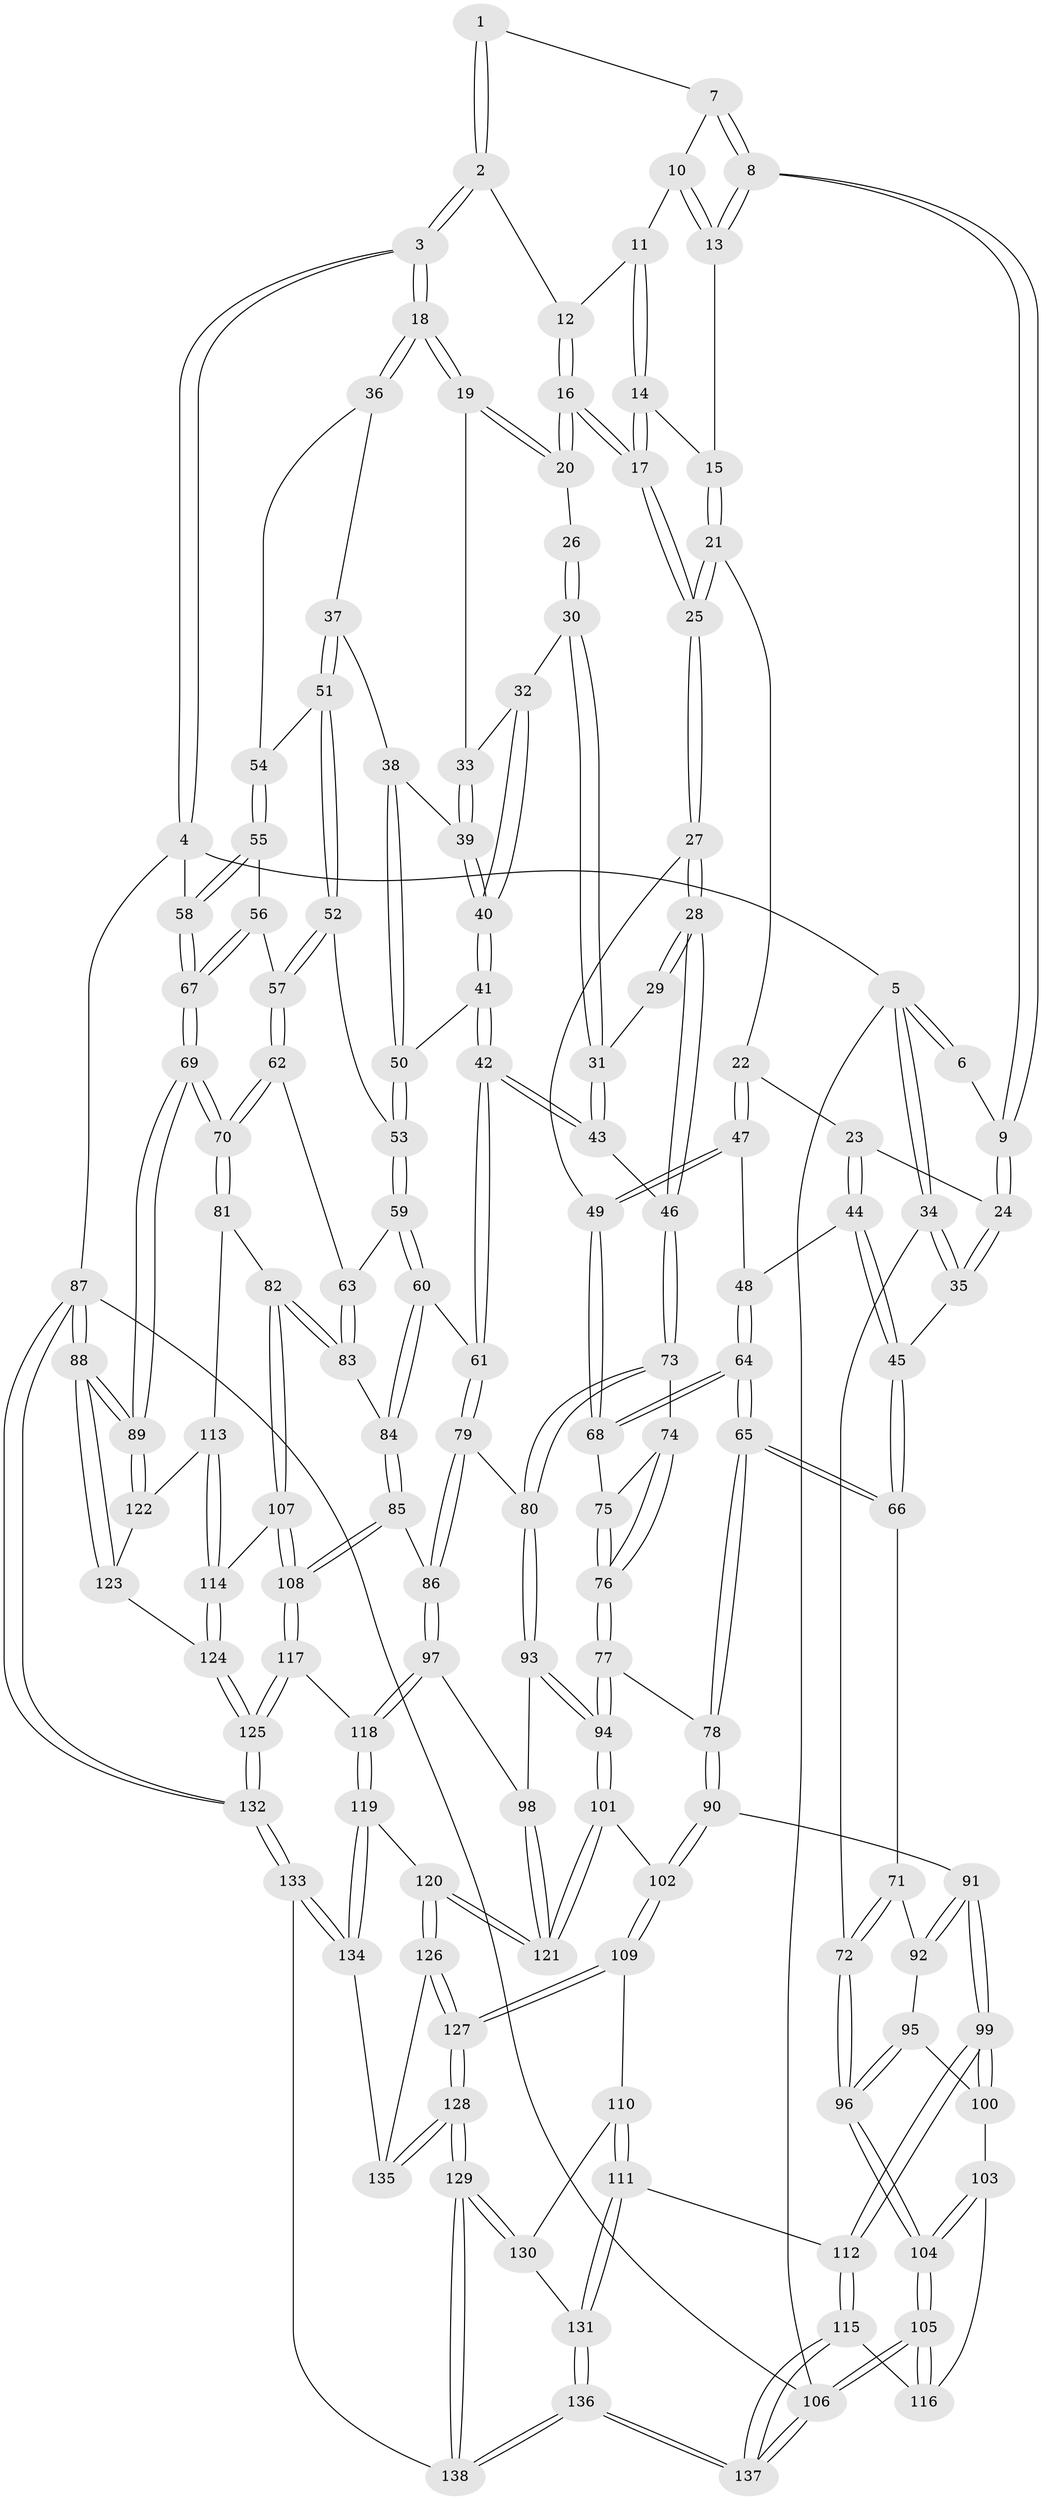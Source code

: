 // coarse degree distribution, {3: 0.14285714285714285, 5: 0.36904761904761907, 7: 0.011904761904761904, 6: 0.05952380952380952, 4: 0.4166666666666667}
// Generated by graph-tools (version 1.1) at 2025/52/02/27/25 19:52:44]
// undirected, 138 vertices, 342 edges
graph export_dot {
graph [start="1"]
  node [color=gray90,style=filled];
  1 [pos="+0.3487341789175673+0"];
  2 [pos="+0.5950235218052117+0"];
  3 [pos="+1+0"];
  4 [pos="+1+0"];
  5 [pos="+0+0"];
  6 [pos="+0.23534090863355436+0"];
  7 [pos="+0.34945285261732356+0"];
  8 [pos="+0.2944959360755819+0.12635459278321504"];
  9 [pos="+0.23145764473163655+0.14760386850232207"];
  10 [pos="+0.38629409511551926+0.06139761770594831"];
  11 [pos="+0.4958481635885274+0.03273219652840576"];
  12 [pos="+0.5580531561499352+0"];
  13 [pos="+0.3551202707101641+0.12505088470538106"];
  14 [pos="+0.42494053689904204+0.12738643558833673"];
  15 [pos="+0.38341468779656906+0.14248694924389757"];
  16 [pos="+0.576327872176322+0.13872582222863847"];
  17 [pos="+0.5648623127377651+0.1520772123294965"];
  18 [pos="+1+0"];
  19 [pos="+0.8483682445204284+0.10731503533845038"];
  20 [pos="+0.5897726258225209+0.14301397381722508"];
  21 [pos="+0.40356719119363255+0.18518722198959664"];
  22 [pos="+0.37043001259287744+0.26522164088582145"];
  23 [pos="+0.24925892035740893+0.2039567943134021"];
  24 [pos="+0.2276444515363761+0.1509987978350737"];
  25 [pos="+0.5225967821171346+0.23817941662078532"];
  26 [pos="+0.6348603838152773+0.18944349977687489"];
  27 [pos="+0.5253337591855116+0.3845409685116006"];
  28 [pos="+0.5288835045597731+0.38668364545856415"];
  29 [pos="+0.6278677973357013+0.23397275895381398"];
  30 [pos="+0.6685516612324977+0.21871615534397812"];
  31 [pos="+0.6277349727823894+0.27835123611809964"];
  32 [pos="+0.7083308506854551+0.2306080256092747"];
  33 [pos="+0.8454153793435301+0.11154149771265831"];
  34 [pos="+0+0"];
  35 [pos="+0.07670194680985117+0.15372926488109104"];
  36 [pos="+1+0.05929958815269014"];
  37 [pos="+0.8193556567532069+0.3253672829284221"];
  38 [pos="+0.8147632386952762+0.32688873682262487"];
  39 [pos="+0.803844925212701+0.249837295159858"];
  40 [pos="+0.7098369934282183+0.32119610748460886"];
  41 [pos="+0.699283075698978+0.36265404112814736"];
  42 [pos="+0.5933819320610019+0.41400758343093325"];
  43 [pos="+0.5592421954675854+0.4006063390450436"];
  44 [pos="+0.2509969242016733+0.3764772241348752"];
  45 [pos="+0.12533188056277492+0.4024952465198988"];
  46 [pos="+0.5460181969669408+0.3971936952451259"];
  47 [pos="+0.40776189051011424+0.3808172835130926"];
  48 [pos="+0.27231307055944615+0.38516744864929364"];
  49 [pos="+0.43211718503852264+0.3908338949771773"];
  50 [pos="+0.7798888191852343+0.37576234917176904"];
  51 [pos="+0.9214674829480052+0.3292809300954935"];
  52 [pos="+0.850836364196056+0.4183708907196618"];
  53 [pos="+0.8189039040885067+0.4132316740119928"];
  54 [pos="+0.9236113830561323+0.3278678625323803"];
  55 [pos="+0.9520197715573415+0.3985145548670828"];
  56 [pos="+0.9277476060137952+0.45216359924295174"];
  57 [pos="+0.9000842905281687+0.46203568678961754"];
  58 [pos="+1+0.3791680824685501"];
  59 [pos="+0.769212735788838+0.5356325355517388"];
  60 [pos="+0.734085320034824+0.5526542327697838"];
  61 [pos="+0.6513855734173232+0.5214439745810779"];
  62 [pos="+0.892339967167971+0.5270849029287626"];
  63 [pos="+0.865916644140321+0.5465768122592476"];
  64 [pos="+0.278003056579249+0.5847274162103001"];
  65 [pos="+0.2611826184279638+0.6201962261060647"];
  66 [pos="+0.07302916552071882+0.46177937014108184"];
  67 [pos="+1+0.52624816401613"];
  68 [pos="+0.38900947611251446+0.49706643797302474"];
  69 [pos="+1+0.6527017772245853"];
  70 [pos="+1+0.6541823906869204"];
  71 [pos="+0+0.48988526308685953"];
  72 [pos="+0+0.5080527755543303"];
  73 [pos="+0.47375868989091036+0.6041300090020081"];
  74 [pos="+0.4433707422352918+0.6027679477840769"];
  75 [pos="+0.39584249359569257+0.5129923389801213"];
  76 [pos="+0.37196678435955866+0.6357122290751436"];
  77 [pos="+0.3493510752254958+0.6478369991224066"];
  78 [pos="+0.26254201167651825+0.6276854916376272"];
  79 [pos="+0.5920180722276057+0.648997840411471"];
  80 [pos="+0.5024359369946065+0.6347535180223858"];
  81 [pos="+0.9474744186088456+0.7024909617291748"];
  82 [pos="+0.9445196395209995+0.7025786672639109"];
  83 [pos="+0.8715320320142279+0.6706244090596406"];
  84 [pos="+0.7741100554660236+0.6824333421886005"];
  85 [pos="+0.734681330442091+0.7366020186072042"];
  86 [pos="+0.60778769030067+0.688440866929821"];
  87 [pos="+1+1"];
  88 [pos="+1+1"];
  89 [pos="+1+0.7531934389081436"];
  90 [pos="+0.23600995893374305+0.6719802174811685"];
  91 [pos="+0.21907849589580833+0.6878132682606197"];
  92 [pos="+0.10852374572828655+0.6479291207940802"];
  93 [pos="+0.43965739058782793+0.7655056056272094"];
  94 [pos="+0.43619619488902006+0.7668303341749054"];
  95 [pos="+0.05527390997051567+0.7001953217564646"];
  96 [pos="+0+0.6771614318204376"];
  97 [pos="+0.5538122076785518+0.7771088535294164"];
  98 [pos="+0.5465404048636398+0.7773086559091907"];
  99 [pos="+0.19662966358531775+0.7339030884038207"];
  100 [pos="+0.0933519083398784+0.7289437746163409"];
  101 [pos="+0.3976308231805818+0.8273302771568437"];
  102 [pos="+0.3836039584359458+0.8346201820889269"];
  103 [pos="+0.057485919126509036+0.790414718336466"];
  104 [pos="+0+0.7654281126314687"];
  105 [pos="+0+1"];
  106 [pos="+0+1"];
  107 [pos="+0.8865210970262991+0.7767470634410417"];
  108 [pos="+0.7435433105193094+0.8183045505260682"];
  109 [pos="+0.36153097505418813+0.8576487695045697"];
  110 [pos="+0.35586185288699207+0.8601303553957917"];
  111 [pos="+0.23133873758582793+0.8805268089683218"];
  112 [pos="+0.18621700954887185+0.8699822524477128"];
  113 [pos="+0.9410523959358145+0.839638621799944"];
  114 [pos="+0.8950759822035239+0.8634220733700204"];
  115 [pos="+0.18268200604977566+0.8722548793530329"];
  116 [pos="+0.1754760228983613+0.8725203217121604"];
  117 [pos="+0.7394336494304968+0.8399806039814262"];
  118 [pos="+0.6193128762828649+0.8766364318764779"];
  119 [pos="+0.6111005704799842+0.8898867417932772"];
  120 [pos="+0.48761740730784275+0.8953829509140501"];
  121 [pos="+0.48732942970020465+0.8950667712972432"];
  122 [pos="+0.9527967846744059+0.8429058407366447"];
  123 [pos="+0.992885956294311+0.928240331543025"];
  124 [pos="+0.8674676468302588+0.9098424742183577"];
  125 [pos="+0.812632600667474+0.9367792574547255"];
  126 [pos="+0.47878451663773464+0.9563881628041107"];
  127 [pos="+0.4368906134961984+1"];
  128 [pos="+0.41274328949477523+1"];
  129 [pos="+0.4101022698984596+1"];
  130 [pos="+0.3453731326842605+0.9424076891190304"];
  131 [pos="+0.293271380745513+0.9993941664462848"];
  132 [pos="+0.7879575313138192+1"];
  133 [pos="+0.6865836808060216+1"];
  134 [pos="+0.6047601903383301+0.9617869650517443"];
  135 [pos="+0.5429906733486721+0.9656644165786179"];
  136 [pos="+0.3627991758911861+1"];
  137 [pos="+0.13766132823068195+1"];
  138 [pos="+0.39622279353992634+1"];
  1 -- 2;
  1 -- 2;
  1 -- 7;
  2 -- 3;
  2 -- 3;
  2 -- 12;
  3 -- 4;
  3 -- 4;
  3 -- 18;
  3 -- 18;
  4 -- 5;
  4 -- 58;
  4 -- 87;
  5 -- 6;
  5 -- 6;
  5 -- 34;
  5 -- 34;
  5 -- 106;
  6 -- 9;
  7 -- 8;
  7 -- 8;
  7 -- 10;
  8 -- 9;
  8 -- 9;
  8 -- 13;
  8 -- 13;
  9 -- 24;
  9 -- 24;
  10 -- 11;
  10 -- 13;
  10 -- 13;
  11 -- 12;
  11 -- 14;
  11 -- 14;
  12 -- 16;
  12 -- 16;
  13 -- 15;
  14 -- 15;
  14 -- 17;
  14 -- 17;
  15 -- 21;
  15 -- 21;
  16 -- 17;
  16 -- 17;
  16 -- 20;
  16 -- 20;
  17 -- 25;
  17 -- 25;
  18 -- 19;
  18 -- 19;
  18 -- 36;
  18 -- 36;
  19 -- 20;
  19 -- 20;
  19 -- 33;
  20 -- 26;
  21 -- 22;
  21 -- 25;
  21 -- 25;
  22 -- 23;
  22 -- 47;
  22 -- 47;
  23 -- 24;
  23 -- 44;
  23 -- 44;
  24 -- 35;
  24 -- 35;
  25 -- 27;
  25 -- 27;
  26 -- 30;
  26 -- 30;
  27 -- 28;
  27 -- 28;
  27 -- 49;
  28 -- 29;
  28 -- 29;
  28 -- 46;
  28 -- 46;
  29 -- 31;
  30 -- 31;
  30 -- 31;
  30 -- 32;
  31 -- 43;
  31 -- 43;
  32 -- 33;
  32 -- 40;
  32 -- 40;
  33 -- 39;
  33 -- 39;
  34 -- 35;
  34 -- 35;
  34 -- 72;
  35 -- 45;
  36 -- 37;
  36 -- 54;
  37 -- 38;
  37 -- 51;
  37 -- 51;
  38 -- 39;
  38 -- 50;
  38 -- 50;
  39 -- 40;
  39 -- 40;
  40 -- 41;
  40 -- 41;
  41 -- 42;
  41 -- 42;
  41 -- 50;
  42 -- 43;
  42 -- 43;
  42 -- 61;
  42 -- 61;
  43 -- 46;
  44 -- 45;
  44 -- 45;
  44 -- 48;
  45 -- 66;
  45 -- 66;
  46 -- 73;
  46 -- 73;
  47 -- 48;
  47 -- 49;
  47 -- 49;
  48 -- 64;
  48 -- 64;
  49 -- 68;
  49 -- 68;
  50 -- 53;
  50 -- 53;
  51 -- 52;
  51 -- 52;
  51 -- 54;
  52 -- 53;
  52 -- 57;
  52 -- 57;
  53 -- 59;
  53 -- 59;
  54 -- 55;
  54 -- 55;
  55 -- 56;
  55 -- 58;
  55 -- 58;
  56 -- 57;
  56 -- 67;
  56 -- 67;
  57 -- 62;
  57 -- 62;
  58 -- 67;
  58 -- 67;
  59 -- 60;
  59 -- 60;
  59 -- 63;
  60 -- 61;
  60 -- 84;
  60 -- 84;
  61 -- 79;
  61 -- 79;
  62 -- 63;
  62 -- 70;
  62 -- 70;
  63 -- 83;
  63 -- 83;
  64 -- 65;
  64 -- 65;
  64 -- 68;
  64 -- 68;
  65 -- 66;
  65 -- 66;
  65 -- 78;
  65 -- 78;
  66 -- 71;
  67 -- 69;
  67 -- 69;
  68 -- 75;
  69 -- 70;
  69 -- 70;
  69 -- 89;
  69 -- 89;
  70 -- 81;
  70 -- 81;
  71 -- 72;
  71 -- 72;
  71 -- 92;
  72 -- 96;
  72 -- 96;
  73 -- 74;
  73 -- 80;
  73 -- 80;
  74 -- 75;
  74 -- 76;
  74 -- 76;
  75 -- 76;
  75 -- 76;
  76 -- 77;
  76 -- 77;
  77 -- 78;
  77 -- 94;
  77 -- 94;
  78 -- 90;
  78 -- 90;
  79 -- 80;
  79 -- 86;
  79 -- 86;
  80 -- 93;
  80 -- 93;
  81 -- 82;
  81 -- 113;
  82 -- 83;
  82 -- 83;
  82 -- 107;
  82 -- 107;
  83 -- 84;
  84 -- 85;
  84 -- 85;
  85 -- 86;
  85 -- 108;
  85 -- 108;
  86 -- 97;
  86 -- 97;
  87 -- 88;
  87 -- 88;
  87 -- 132;
  87 -- 132;
  87 -- 106;
  88 -- 89;
  88 -- 89;
  88 -- 123;
  88 -- 123;
  89 -- 122;
  89 -- 122;
  90 -- 91;
  90 -- 102;
  90 -- 102;
  91 -- 92;
  91 -- 92;
  91 -- 99;
  91 -- 99;
  92 -- 95;
  93 -- 94;
  93 -- 94;
  93 -- 98;
  94 -- 101;
  94 -- 101;
  95 -- 96;
  95 -- 96;
  95 -- 100;
  96 -- 104;
  96 -- 104;
  97 -- 98;
  97 -- 118;
  97 -- 118;
  98 -- 121;
  98 -- 121;
  99 -- 100;
  99 -- 100;
  99 -- 112;
  99 -- 112;
  100 -- 103;
  101 -- 102;
  101 -- 121;
  101 -- 121;
  102 -- 109;
  102 -- 109;
  103 -- 104;
  103 -- 104;
  103 -- 116;
  104 -- 105;
  104 -- 105;
  105 -- 106;
  105 -- 106;
  105 -- 116;
  105 -- 116;
  106 -- 137;
  106 -- 137;
  107 -- 108;
  107 -- 108;
  107 -- 114;
  108 -- 117;
  108 -- 117;
  109 -- 110;
  109 -- 127;
  109 -- 127;
  110 -- 111;
  110 -- 111;
  110 -- 130;
  111 -- 112;
  111 -- 131;
  111 -- 131;
  112 -- 115;
  112 -- 115;
  113 -- 114;
  113 -- 114;
  113 -- 122;
  114 -- 124;
  114 -- 124;
  115 -- 116;
  115 -- 137;
  115 -- 137;
  117 -- 118;
  117 -- 125;
  117 -- 125;
  118 -- 119;
  118 -- 119;
  119 -- 120;
  119 -- 134;
  119 -- 134;
  120 -- 121;
  120 -- 121;
  120 -- 126;
  120 -- 126;
  122 -- 123;
  123 -- 124;
  124 -- 125;
  124 -- 125;
  125 -- 132;
  125 -- 132;
  126 -- 127;
  126 -- 127;
  126 -- 135;
  127 -- 128;
  127 -- 128;
  128 -- 129;
  128 -- 129;
  128 -- 135;
  128 -- 135;
  129 -- 130;
  129 -- 130;
  129 -- 138;
  129 -- 138;
  130 -- 131;
  131 -- 136;
  131 -- 136;
  132 -- 133;
  132 -- 133;
  133 -- 134;
  133 -- 134;
  133 -- 138;
  134 -- 135;
  136 -- 137;
  136 -- 137;
  136 -- 138;
  136 -- 138;
}

